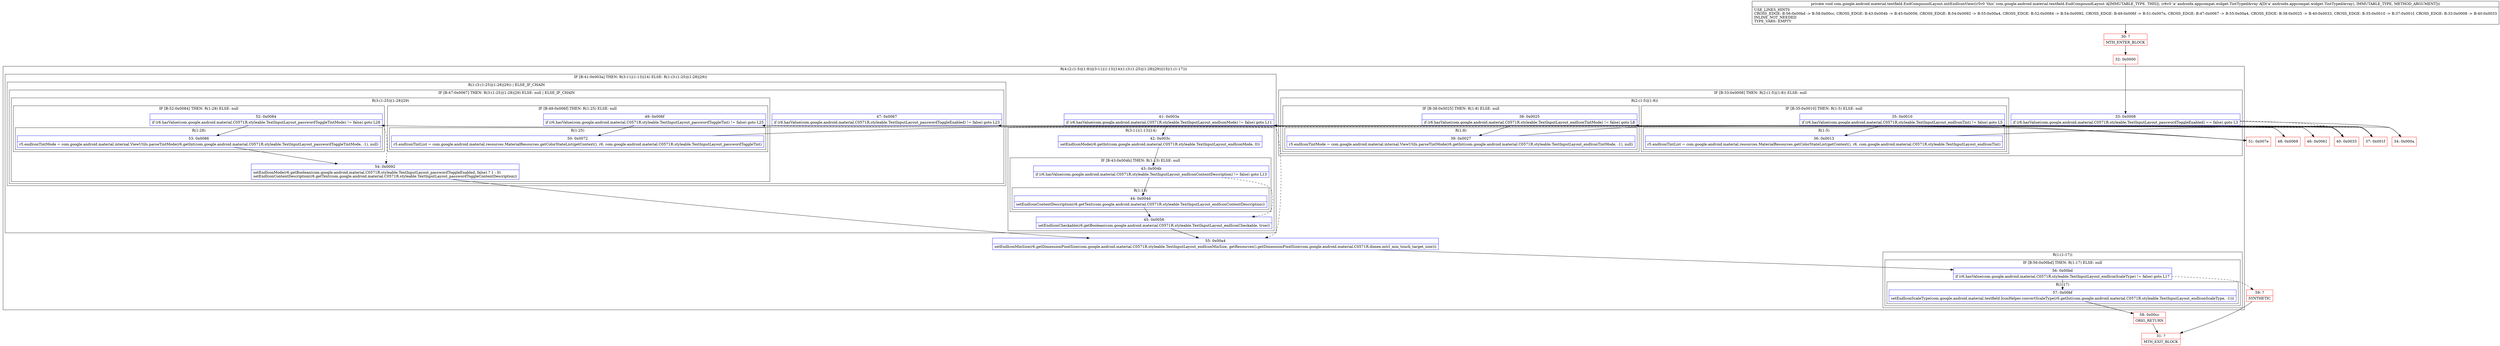 digraph "CFG forcom.google.android.material.textfield.EndCompoundLayout.initEndIconView(Landroidx\/appcompat\/widget\/TintTypedArray;)V" {
subgraph cluster_Region_1334900437 {
label = "R(4:(2:(1:5)|(1:8))|(3:11|(1:13)|14)(1:(3:(1:25)|(1:28)|29))|15|(1:(1:17)))";
node [shape=record,color=blue];
subgraph cluster_IfRegion_794700398 {
label = "IF [B:33:0x0008] THEN: R(2:(1:5)|(1:8)) ELSE: null";
node [shape=record,color=blue];
Node_33 [shape=record,label="{33\:\ 0x0008|if (r6.hasValue(com.google.android.material.C0571R.styleable.TextInputLayout_passwordToggleEnabled) == false) goto L3\l}"];
subgraph cluster_Region_1714558044 {
label = "R(2:(1:5)|(1:8))";
node [shape=record,color=blue];
subgraph cluster_IfRegion_1897739077 {
label = "IF [B:35:0x0010] THEN: R(1:5) ELSE: null";
node [shape=record,color=blue];
Node_35 [shape=record,label="{35\:\ 0x0010|if (r6.hasValue(com.google.android.material.C0571R.styleable.TextInputLayout_endIconTint) != false) goto L5\l}"];
subgraph cluster_Region_972248557 {
label = "R(1:5)";
node [shape=record,color=blue];
Node_36 [shape=record,label="{36\:\ 0x0013|r5.endIconTintList = com.google.android.material.resources.MaterialResources.getColorStateList(getContext(), r6, com.google.android.material.C0571R.styleable.TextInputLayout_endIconTint)\l}"];
}
}
subgraph cluster_IfRegion_1730151911 {
label = "IF [B:38:0x0025] THEN: R(1:8) ELSE: null";
node [shape=record,color=blue];
Node_38 [shape=record,label="{38\:\ 0x0025|if (r6.hasValue(com.google.android.material.C0571R.styleable.TextInputLayout_endIconTintMode) != false) goto L8\l}"];
subgraph cluster_Region_289832363 {
label = "R(1:8)";
node [shape=record,color=blue];
Node_39 [shape=record,label="{39\:\ 0x0027|r5.endIconTintMode = com.google.android.material.internal.ViewUtils.parseTintMode(r6.getInt(com.google.android.material.C0571R.styleable.TextInputLayout_endIconTintMode, \-1), null)\l}"];
}
}
}
}
subgraph cluster_IfRegion_165274589 {
label = "IF [B:41:0x003a] THEN: R(3:11|(1:13)|14) ELSE: R(1:(3:(1:25)|(1:28)|29))";
node [shape=record,color=blue];
Node_41 [shape=record,label="{41\:\ 0x003a|if (r6.hasValue(com.google.android.material.C0571R.styleable.TextInputLayout_endIconMode) != false) goto L11\l}"];
subgraph cluster_Region_707167030 {
label = "R(3:11|(1:13)|14)";
node [shape=record,color=blue];
Node_42 [shape=record,label="{42\:\ 0x003c|setEndIconMode(r6.getInt(com.google.android.material.C0571R.styleable.TextInputLayout_endIconMode, 0))\l}"];
subgraph cluster_IfRegion_1305388200 {
label = "IF [B:43:0x004b] THEN: R(1:13) ELSE: null";
node [shape=record,color=blue];
Node_43 [shape=record,label="{43\:\ 0x004b|if (r6.hasValue(com.google.android.material.C0571R.styleable.TextInputLayout_endIconContentDescription) != false) goto L13\l}"];
subgraph cluster_Region_1866933151 {
label = "R(1:13)";
node [shape=record,color=blue];
Node_44 [shape=record,label="{44\:\ 0x004d|setEndIconContentDescription(r6.getText(com.google.android.material.C0571R.styleable.TextInputLayout_endIconContentDescription))\l}"];
}
}
Node_45 [shape=record,label="{45\:\ 0x0056|setEndIconCheckable(r6.getBoolean(com.google.android.material.C0571R.styleable.TextInputLayout_endIconCheckable, true))\l}"];
}
subgraph cluster_Region_692511393 {
label = "R(1:(3:(1:25)|(1:28)|29)) | ELSE_IF_CHAIN\l";
node [shape=record,color=blue];
subgraph cluster_IfRegion_937950092 {
label = "IF [B:47:0x0067] THEN: R(3:(1:25)|(1:28)|29) ELSE: null | ELSE_IF_CHAIN\l";
node [shape=record,color=blue];
Node_47 [shape=record,label="{47\:\ 0x0067|if (r6.hasValue(com.google.android.material.C0571R.styleable.TextInputLayout_passwordToggleEnabled) != false) goto L23\l}"];
subgraph cluster_Region_255128124 {
label = "R(3:(1:25)|(1:28)|29)";
node [shape=record,color=blue];
subgraph cluster_IfRegion_1496937374 {
label = "IF [B:49:0x006f] THEN: R(1:25) ELSE: null";
node [shape=record,color=blue];
Node_49 [shape=record,label="{49\:\ 0x006f|if (r6.hasValue(com.google.android.material.C0571R.styleable.TextInputLayout_passwordToggleTint) != false) goto L25\l}"];
subgraph cluster_Region_1207222770 {
label = "R(1:25)";
node [shape=record,color=blue];
Node_50 [shape=record,label="{50\:\ 0x0072|r5.endIconTintList = com.google.android.material.resources.MaterialResources.getColorStateList(getContext(), r6, com.google.android.material.C0571R.styleable.TextInputLayout_passwordToggleTint)\l}"];
}
}
subgraph cluster_IfRegion_1338472731 {
label = "IF [B:52:0x0084] THEN: R(1:28) ELSE: null";
node [shape=record,color=blue];
Node_52 [shape=record,label="{52\:\ 0x0084|if (r6.hasValue(com.google.android.material.C0571R.styleable.TextInputLayout_passwordToggleTintMode) != false) goto L28\l}"];
subgraph cluster_Region_1741346765 {
label = "R(1:28)";
node [shape=record,color=blue];
Node_53 [shape=record,label="{53\:\ 0x0086|r5.endIconTintMode = com.google.android.material.internal.ViewUtils.parseTintMode(r6.getInt(com.google.android.material.C0571R.styleable.TextInputLayout_passwordToggleTintMode, \-1), null)\l}"];
}
}
Node_54 [shape=record,label="{54\:\ 0x0092|setEndIconMode(r6.getBoolean(com.google.android.material.C0571R.styleable.TextInputLayout_passwordToggleEnabled, false) ? 1 : 0)\lsetEndIconContentDescription(r6.getText(com.google.android.material.C0571R.styleable.TextInputLayout_passwordToggleContentDescription))\l}"];
}
}
}
}
Node_55 [shape=record,label="{55\:\ 0x00a4|setEndIconMinSize(r6.getDimensionPixelSize(com.google.android.material.C0571R.styleable.TextInputLayout_endIconMinSize, getResources().getDimensionPixelSize(com.google.android.material.C0571R.dimen.mtrl_min_touch_target_size)))\l}"];
subgraph cluster_Region_1979579689 {
label = "R(1:(1:17))";
node [shape=record,color=blue];
subgraph cluster_IfRegion_342313269 {
label = "IF [B:56:0x00bd] THEN: R(1:17) ELSE: null";
node [shape=record,color=blue];
Node_56 [shape=record,label="{56\:\ 0x00bd|if (r6.hasValue(com.google.android.material.C0571R.styleable.TextInputLayout_endIconScaleType) != false) goto L17\l}"];
subgraph cluster_Region_1620899075 {
label = "R(1:17)";
node [shape=record,color=blue];
Node_57 [shape=record,label="{57\:\ 0x00bf|setEndIconScaleType(com.google.android.material.textfield.IconHelper.convertScaleType(r6.getInt(com.google.android.material.C0571R.styleable.TextInputLayout_endIconScaleType, \-1)))\l}"];
}
}
}
}
Node_30 [shape=record,color=red,label="{30\:\ ?|MTH_ENTER_BLOCK\l}"];
Node_32 [shape=record,color=red,label="{32\:\ 0x0000}"];
Node_34 [shape=record,color=red,label="{34\:\ 0x000a}"];
Node_37 [shape=record,color=red,label="{37\:\ 0x001f}"];
Node_40 [shape=record,color=red,label="{40\:\ 0x0033}"];
Node_58 [shape=record,color=red,label="{58\:\ 0x00cc|ORIG_RETURN\l}"];
Node_31 [shape=record,color=red,label="{31\:\ ?|MTH_EXIT_BLOCK\l}"];
Node_59 [shape=record,color=red,label="{59\:\ ?|SYNTHETIC\l}"];
Node_46 [shape=record,color=red,label="{46\:\ 0x0061}"];
Node_48 [shape=record,color=red,label="{48\:\ 0x0069}"];
Node_51 [shape=record,color=red,label="{51\:\ 0x007e}"];
MethodNode[shape=record,label="{private void com.google.android.material.textfield.EndCompoundLayout.initEndIconView((r5v0 'this' com.google.android.material.textfield.EndCompoundLayout A[IMMUTABLE_TYPE, THIS]), (r6v0 'a' androidx.appcompat.widget.TintTypedArray A[D('a' androidx.appcompat.widget.TintTypedArray), IMMUTABLE_TYPE, METHOD_ARGUMENT]))  | USE_LINES_HINTS\lCROSS_EDGE: B:56:0x00bd \-\> B:58:0x00cc, CROSS_EDGE: B:43:0x004b \-\> B:45:0x0056, CROSS_EDGE: B:54:0x0092 \-\> B:55:0x00a4, CROSS_EDGE: B:52:0x0084 \-\> B:54:0x0092, CROSS_EDGE: B:49:0x006f \-\> B:51:0x007e, CROSS_EDGE: B:47:0x0067 \-\> B:55:0x00a4, CROSS_EDGE: B:38:0x0025 \-\> B:40:0x0033, CROSS_EDGE: B:35:0x0010 \-\> B:37:0x001f, CROSS_EDGE: B:33:0x0008 \-\> B:40:0x0033\lINLINE_NOT_NEEDED\lTYPE_VARS: EMPTY\l}"];
MethodNode -> Node_30;Node_33 -> Node_34;
Node_33 -> Node_40[style=dashed];
Node_35 -> Node_36;
Node_35 -> Node_37[style=dashed];
Node_36 -> Node_37;
Node_38 -> Node_39;
Node_38 -> Node_40[style=dashed];
Node_39 -> Node_40;
Node_41 -> Node_42;
Node_41 -> Node_46[style=dashed];
Node_42 -> Node_43;
Node_43 -> Node_44;
Node_43 -> Node_45[style=dashed];
Node_44 -> Node_45;
Node_45 -> Node_55;
Node_47 -> Node_48;
Node_47 -> Node_55[style=dashed];
Node_49 -> Node_50;
Node_49 -> Node_51[style=dashed];
Node_50 -> Node_51;
Node_52 -> Node_53;
Node_52 -> Node_54[style=dashed];
Node_53 -> Node_54;
Node_54 -> Node_55;
Node_55 -> Node_56;
Node_56 -> Node_57;
Node_56 -> Node_59[style=dashed];
Node_57 -> Node_58;
Node_30 -> Node_32;
Node_32 -> Node_33;
Node_34 -> Node_35;
Node_37 -> Node_38;
Node_40 -> Node_41;
Node_58 -> Node_31;
Node_59 -> Node_31;
Node_46 -> Node_47;
Node_48 -> Node_49;
Node_51 -> Node_52;
}

